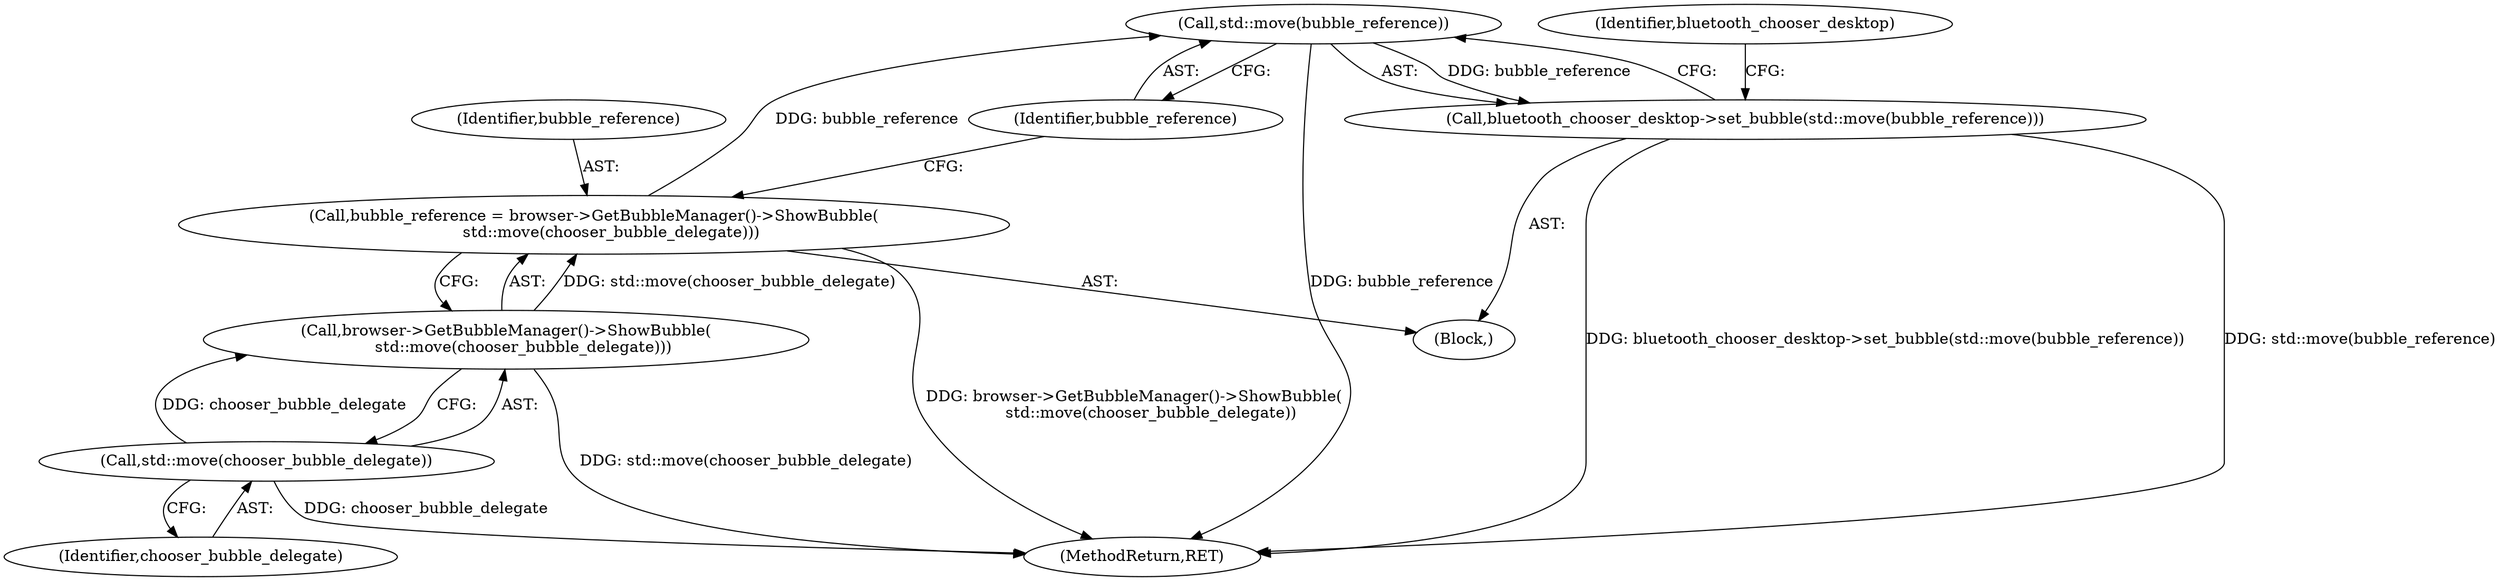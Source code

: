 digraph "0_Chrome_2c6ce192cb3fb7bfbc3f3f862926dcb65c3891b4_0@API" {
"1000120" [label="(Call,std::move(bubble_reference))"];
"1000114" [label="(Call,bubble_reference = browser->GetBubbleManager()->ShowBubble(\n       std::move(chooser_bubble_delegate)))"];
"1000116" [label="(Call,browser->GetBubbleManager()->ShowBubble(\n       std::move(chooser_bubble_delegate)))"];
"1000117" [label="(Call,std::move(chooser_bubble_delegate))"];
"1000119" [label="(Call,bluetooth_chooser_desktop->set_bubble(std::move(bubble_reference)))"];
"1000116" [label="(Call,browser->GetBubbleManager()->ShowBubble(\n       std::move(chooser_bubble_delegate)))"];
"1000125" [label="(MethodReturn,RET)"];
"1000117" [label="(Call,std::move(chooser_bubble_delegate))"];
"1000115" [label="(Identifier,bubble_reference)"];
"1000124" [label="(Identifier,bluetooth_chooser_desktop)"];
"1000119" [label="(Call,bluetooth_chooser_desktop->set_bubble(std::move(bubble_reference)))"];
"1000114" [label="(Call,bubble_reference = browser->GetBubbleManager()->ShowBubble(\n       std::move(chooser_bubble_delegate)))"];
"1000103" [label="(Block,)"];
"1000121" [label="(Identifier,bubble_reference)"];
"1000120" [label="(Call,std::move(bubble_reference))"];
"1000118" [label="(Identifier,chooser_bubble_delegate)"];
"1000120" -> "1000119"  [label="AST: "];
"1000120" -> "1000121"  [label="CFG: "];
"1000121" -> "1000120"  [label="AST: "];
"1000119" -> "1000120"  [label="CFG: "];
"1000120" -> "1000125"  [label="DDG: bubble_reference"];
"1000120" -> "1000119"  [label="DDG: bubble_reference"];
"1000114" -> "1000120"  [label="DDG: bubble_reference"];
"1000114" -> "1000103"  [label="AST: "];
"1000114" -> "1000116"  [label="CFG: "];
"1000115" -> "1000114"  [label="AST: "];
"1000116" -> "1000114"  [label="AST: "];
"1000121" -> "1000114"  [label="CFG: "];
"1000114" -> "1000125"  [label="DDG: browser->GetBubbleManager()->ShowBubble(\n       std::move(chooser_bubble_delegate))"];
"1000116" -> "1000114"  [label="DDG: std::move(chooser_bubble_delegate)"];
"1000116" -> "1000117"  [label="CFG: "];
"1000117" -> "1000116"  [label="AST: "];
"1000116" -> "1000125"  [label="DDG: std::move(chooser_bubble_delegate)"];
"1000117" -> "1000116"  [label="DDG: chooser_bubble_delegate"];
"1000117" -> "1000118"  [label="CFG: "];
"1000118" -> "1000117"  [label="AST: "];
"1000117" -> "1000125"  [label="DDG: chooser_bubble_delegate"];
"1000119" -> "1000103"  [label="AST: "];
"1000124" -> "1000119"  [label="CFG: "];
"1000119" -> "1000125"  [label="DDG: bluetooth_chooser_desktop->set_bubble(std::move(bubble_reference))"];
"1000119" -> "1000125"  [label="DDG: std::move(bubble_reference)"];
}
